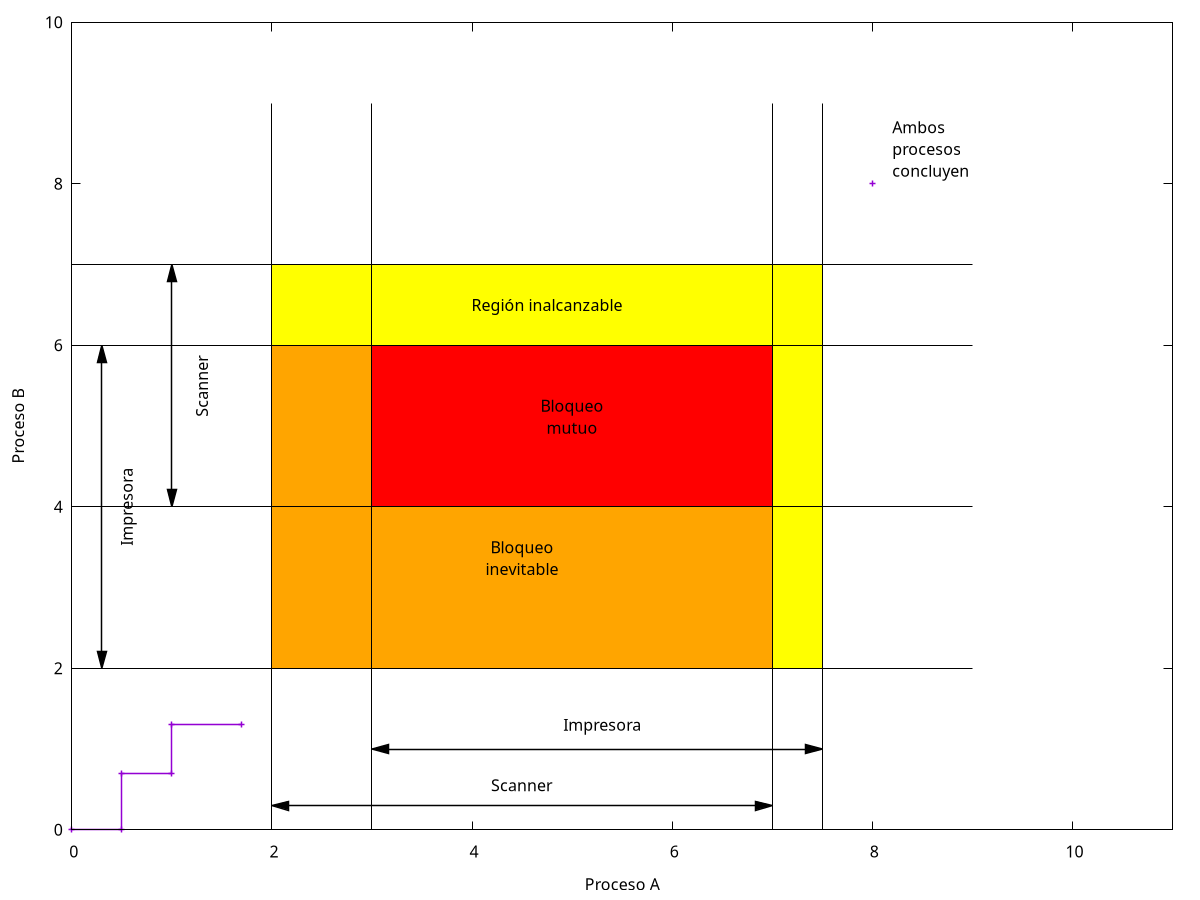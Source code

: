 reset
set term pngcairo dashed fontscale 1.4
unset key
set xlabel "Proceso A"
set xrange [0:11]
set ylabel "Proceso B"
set yrange [0:10]

set label "Scanner" at 4.5,0.55 center
set arrow nohead from 2,0 to 2,9 linetype 3 linecolor rgb "black"
set arrow nohead from 7,0 to 7,9 linetype 3 linecolor rgb "black"
set arrow heads filled from 2,0.3 to 7,0.3 linewidth 1.5

set label "Impresora" at 5.3,1.3 center
set arrow nohead from 3,0 to 3,9 linetype 3 linecolor rgb "black"
set arrow nohead from 7.5,0 to 7.5,9 linetype 3 linecolor rgb "black"
set arrow heads filled from 3,1 to 7.5,1 linewidth 1.5

set label "Impresora" at 0.55,4 center rotate by 90
set arrow nohead from 0,2 to 9,2 linetype 3 linecolor rgb "black"
set arrow nohead from 0,6 to 9,6 linetype 3 linecolor rgb "black"
set arrow heads filled from 0.3,2 to 0.3,6 linewidth 1.5

set label "Scanner" at 1.3,5.5 center rotate by 90
set arrow nohead from 0,4 to 9,4 linetype 3 linecolor rgb "black"
set arrow nohead from 0,7 to 9,7 linetype 3 linecolor rgb "black"
set arrow heads filled from 1,4 to 1,7 linewidth 1.5

set object rectangle from 2,2 to 7.5,7 fillcolor rgb "yellow"
set label "Región inalcanzable" at 4.75,6.5 center

set object rectangle from 2,2 to 7,6 fillcolor rgb "orange"
set label "Bloqueo\ninevitable" at 4.5,3.5 center

set object rectangle from 3,4 to 7,6 fillcolor rgb "red"
set label "Bloqueo\nmutuo" at 5,5.25 center

set label "Ambos\nprocesos\nconcluyen" at 8.2,8.7

plot "-" using 1:2 with linespoints linewidth 1.5
0	0
0.5	0
0.5	0.7
1	0.7
1	1.3
1.7	1.3

8	8
e

